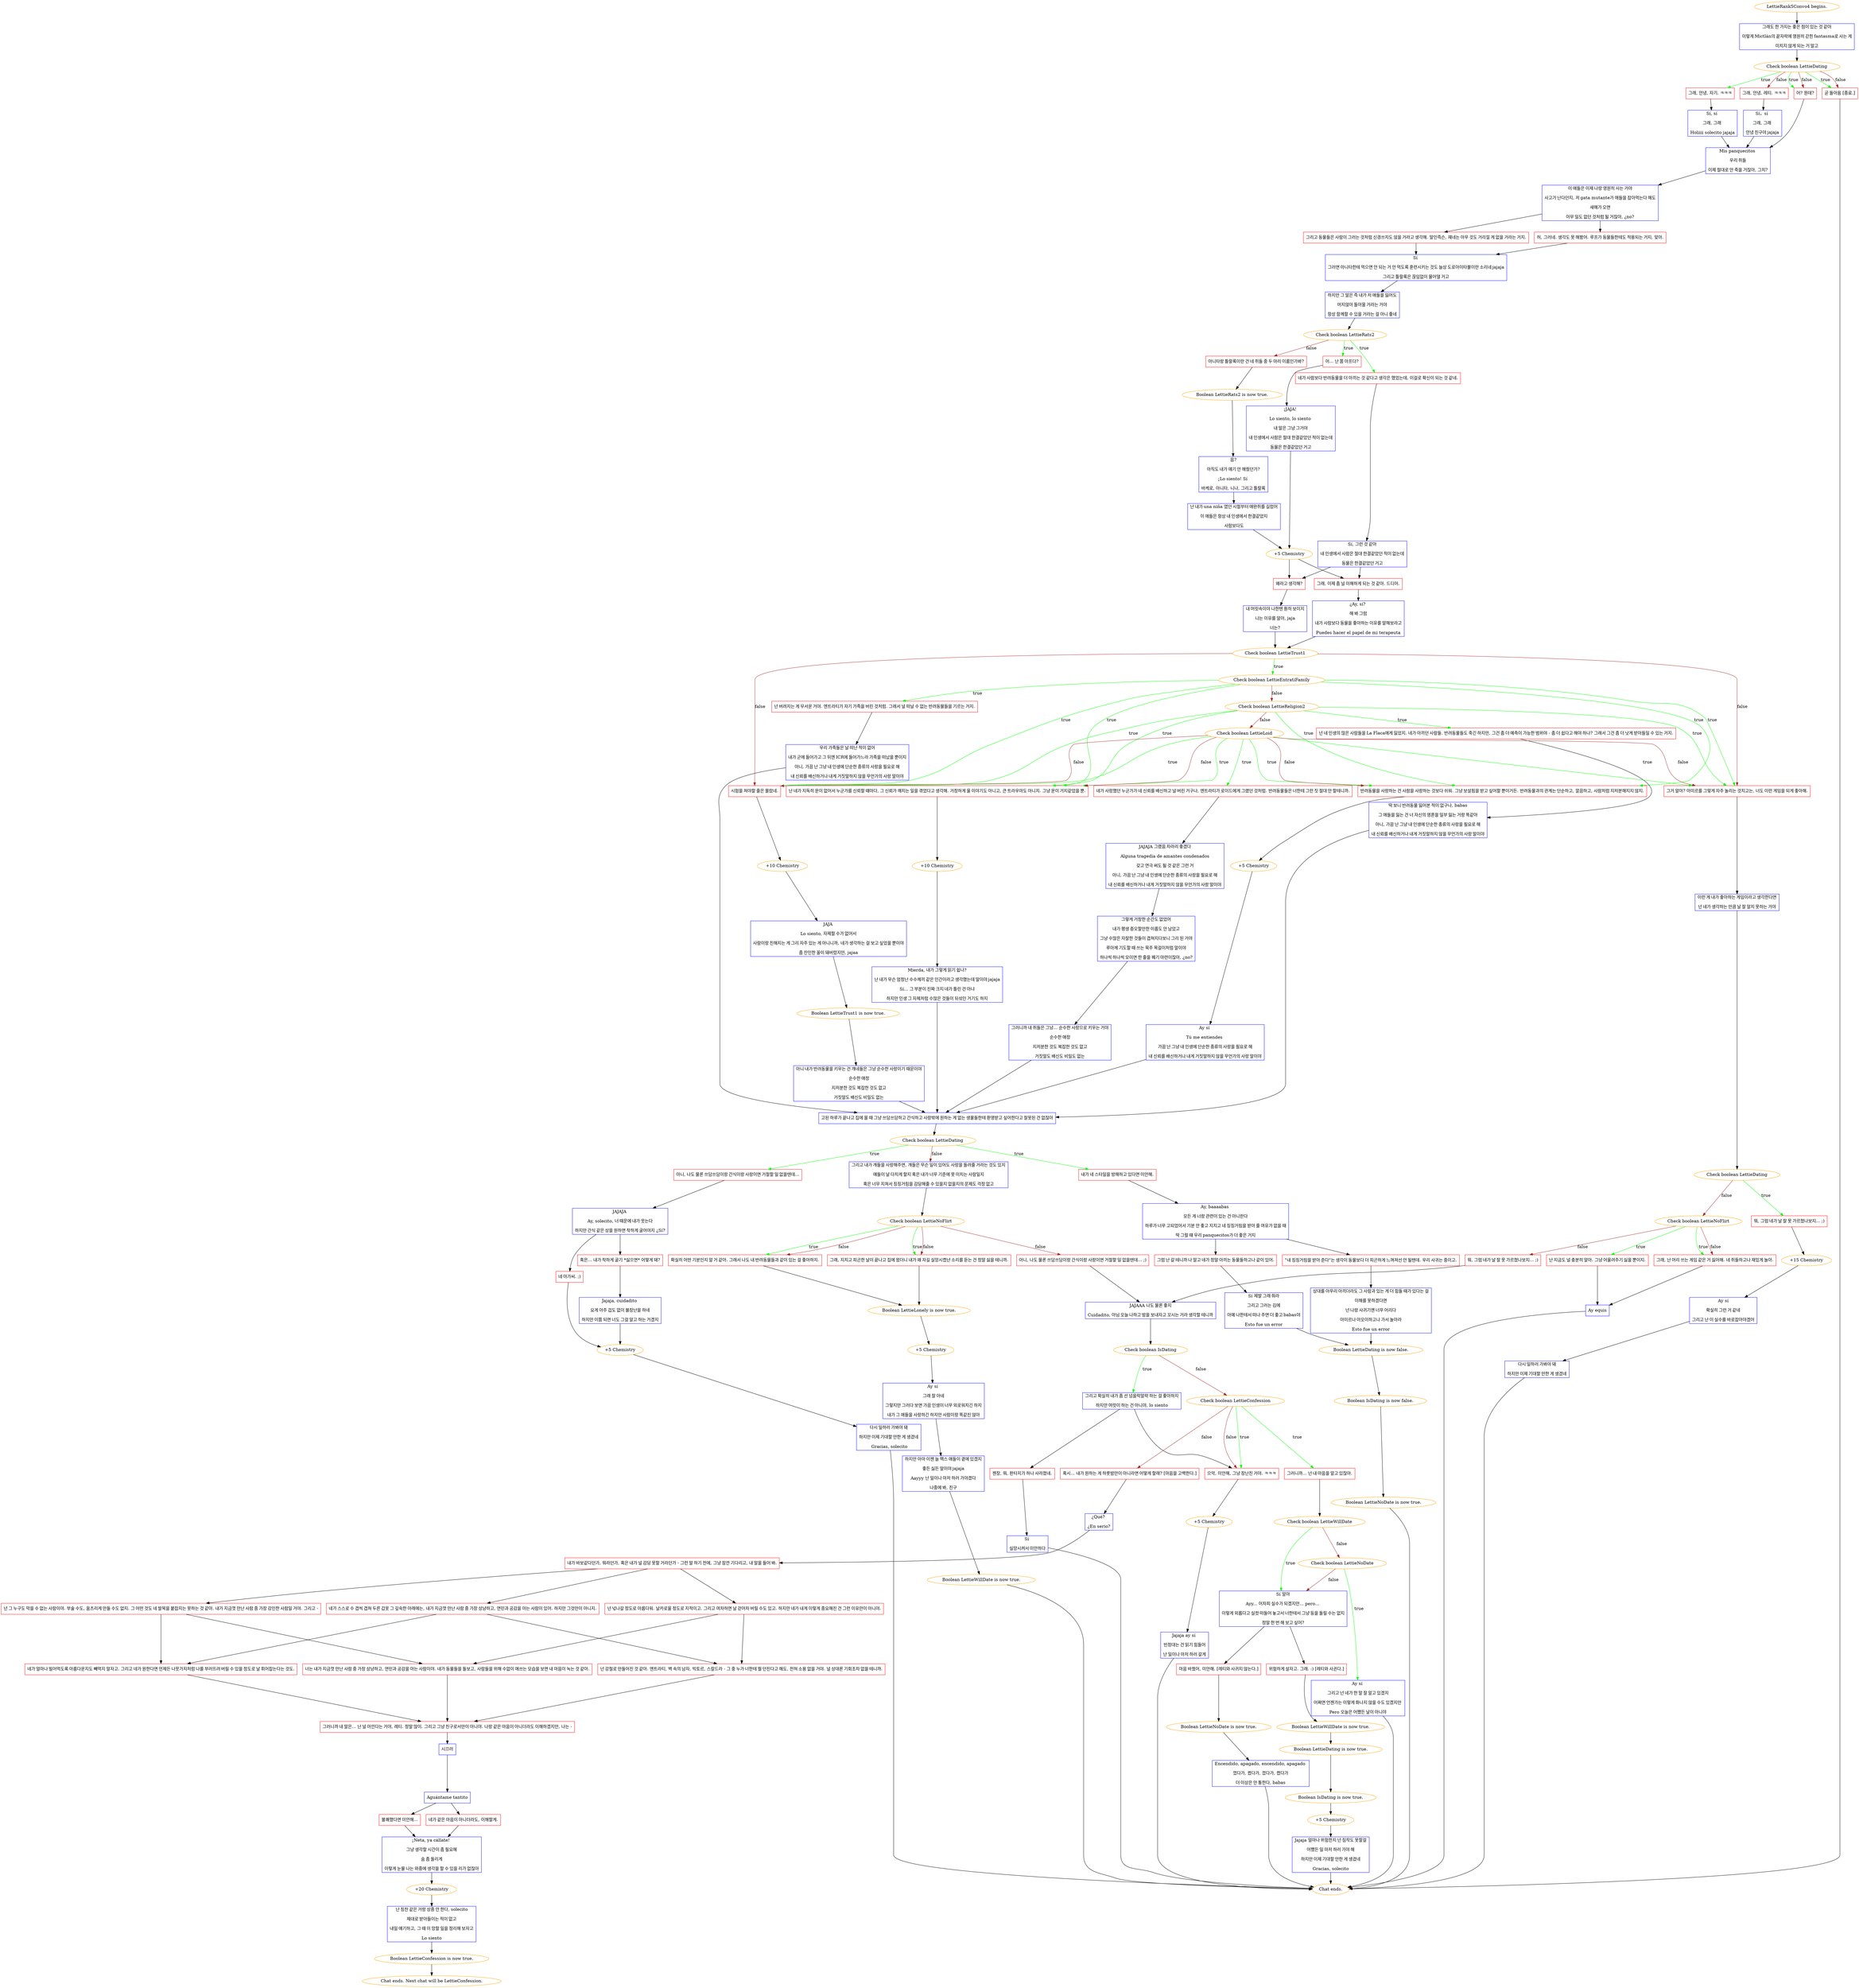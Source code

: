 digraph {
	"LettieRank5Convo4 begins." [color=orange];
		"LettieRank5Convo4 begins." -> j2608038472;
	j2608038472 [label="그래도 한 가지는 좋은 점이 있는 것 같아
이렇게 Mictlán의 끝자락에 영원히 갇힌 fantasma로 사는 게
미치지 않게 되는 거 말고",shape=box,color=blue];
		j2608038472 -> j3478694017;
	j3478694017 [label="Check boolean LettieDating",color=orange];
		j3478694017 -> j4024873661 [label=true,color=green];
		j3478694017 -> j311087380 [label=true,color=green];
		j3478694017 -> j3437925178 [label=true,color=green];
		j3478694017 -> j3763692696 [label=false,color=brown];
		j3478694017 -> j311087380 [label=false,color=brown];
		j3478694017 -> j3437925178 [label=false,color=brown];
	j4024873661 [label="그래, 안녕, 자기. ㅋㅋㅋ",shape=box,color=red];
		j4024873661 -> j3363585976;
	j311087380 [label="어? 뭔데?",shape=box,color=red];
		j311087380 -> j2305352791;
	j3437925178 [label="곧 돌아옴 [종료.]",shape=box,color=red];
		j3437925178 -> "Chat ends.";
	j3763692696 [label="그래, 안녕, 레티. ㅋㅋㅋ",shape=box,color=red];
		j3763692696 -> j2293430457;
	j3363585976 [label="Sí, sí 
그래, 그래 
Holiiii solecito jajaja",shape=box,color=blue];
		j3363585976 -> j2305352791;
	j2305352791 [label="Mis panquecitos 
우리 쥐들
이제 절대로 안 죽을 거잖아, 그치?",shape=box,color=blue];
		j2305352791 -> j3106845400;
	"Chat ends." [color=orange];
	j2293430457 [label="Sí，sí 
그래, 그래 
안녕 친구야 jajaja",shape=box,color=blue];
		j2293430457 -> j2305352791;
	j3106845400 [label="이 애들은 이제 나랑 영원히 사는 거야
사고가 난다던지, 저 gata mutante가 애들을 잡아먹는다 해도
새해가 오면
아무 일도 없던 것처럼 될 거잖아, ¿no?",shape=box,color=blue];
		j3106845400 -> j3872375587;
		j3106845400 -> j4153714597;
	j3872375587 [label="허, 그러네. 생각도 못 해봤어. 루프가 동물들한테도 적용되는 거지, 맞아.",shape=box,color=red];
		j3872375587 -> j1131645958;
	j4153714597 [label="그리고 동물들은 사람이 그러는 것처럼 신경쓰지도 않을 거라고 생각해. 말인즉슨, 쟤네는 아무 것도 거리낄 게 없을 거라는 거지.",shape=box,color=red];
		j4153714597 -> j1131645958;
	j1131645958 [label="Sí 
그러면 아니타한테 먹으면 안 되는 거 안 먹도록 훈련시키는 것도 늘상 도로아미타불이란 소리네 jajaja
그리고 틀랄록은 끊임없이 물어댈 거고",shape=box,color=blue];
		j1131645958 -> j3755399884;
	j3755399884 [label="하지만 그 말은 즉 내가 저 애들을 잃어도
머지않아 돌아올 거라는 거야
항상 함께할 수 있을 거라는 걸 아니 좋네",shape=box,color=blue];
		j3755399884 -> j1319721791;
	j1319721791 [label="Check boolean LettieRats2",color=orange];
		j1319721791 -> j1522348318 [label=true,color=green];
		j1319721791 -> j1715498224 [label=true,color=green];
		j1319721791 -> j3440657022 [label=false,color=brown];
	j1522348318 [label="어... 난 쫌 아프다?",shape=box,color=red];
		j1522348318 -> j27401405;
	j1715498224 [label="네가 사람보다 반려동물을 더 아끼는 것 같다고 생각은 했었는데, 이걸로 확신이 되는 것 같네.",shape=box,color=red];
		j1715498224 -> j2953315874;
	j3440657022 [label="아니타랑 틀랄록이란 건 네 쥐들 중 두 마리 이름인가봐?",shape=box,color=red];
		j3440657022 -> j962411388;
	j27401405 [label="¡JAJA! 
Lo siento, lo siento 
내 말은 그냥 그거야
내 인생에서 사람은 절대 한결같았던 적이 없는데
동물은 한결같았던 거고",shape=box,color=blue];
		j27401405 -> j1200088022;
	j2953315874 [label="Sí, 그런 것 같아
내 인생에서 사람은 절대 한결같았던 적이 없는데
동물은 한결같았던 거고",shape=box,color=blue];
		j2953315874 -> j90683750;
		j2953315874 -> j2053792691;
	j962411388 [label="Boolean LettieRats2 is now true.",color=orange];
		j962411388 -> j2570452173;
	j1200088022 [label="+5 Chemistry",color=orange];
		j1200088022 -> j90683750;
		j1200088022 -> j2053792691;
	j90683750 [label="그래, 이제 좀 널 이해하게 되는 것 같아. 드디어.",shape=box,color=red];
		j90683750 -> j3806940576;
	j2053792691 [label="왜라고 생각해?",shape=box,color=red];
		j2053792691 -> j4268789475;
	j2570452173 [label="음?
아직도 내가 얘기 안 해줬던가?
¡Lo siento! Sí 
바케로, 아니타, 니나, 그리고 틀랄록",shape=box,color=blue];
		j2570452173 -> j1048177366;
	j3806940576 [label="¿Ay, sí? 
해 봐 그럼
내가 사람보다 동물을 좋아하는 이유를 말해보라고
Puedes hacer el papel de mi terapeuta",shape=box,color=blue];
		j3806940576 -> j2851763892;
	j4268789475 [label="내 머릿속이야 나한텐 훤히 보이지
나는 이유를 알아, jaja
너는?",shape=box,color=blue];
		j4268789475 -> j2851763892;
	j1048177366 [label="난 내가 una niña 였던 시절부터 애완쥐를 길렀어
이 애들은 항상 내 인생에서 한결같았지
사람보다도",shape=box,color=blue];
		j1048177366 -> j1200088022;
	j2851763892 [label="Check boolean LettieTrust1",color=orange];
		j2851763892 -> j2924756852 [label=true,color=green];
		j2851763892 -> j3487032177 [label=false,color=brown];
		j2851763892 -> j1554931421 [label=false,color=brown];
	j2924756852 [label="Check boolean LettieEntratiFamily",color=orange];
		j2924756852 -> j3930465266 [label=true,color=green];
		j2924756852 -> j3014720751 [label=true,color=green];
		j2924756852 -> j1147336957 [label=true,color=green];
		j2924756852 -> j1554931421 [label=true,color=green];
		j2924756852 -> j3487032177 [label=true,color=green];
		j2924756852 -> j3276047934 [label=false,color=brown];
	j3487032177 [label="그거 알아? 아미르를 그렇게 자주 놀리는 것치고는, 너도 이런 게임을 되게 좋아해.",shape=box,color=red];
		j3487032177 -> j2277846192;
	j1554931421 [label="시험을 쳐야할 줄은 몰랐네.",shape=box,color=red];
		j1554931421 -> j3562707886;
	j3930465266 [label="난 네가 지독히 운이 없어서 누군가를 신뢰할 떄마다, 그 신뢰가 깨지는 일을 겪었다고 생각해. 거창하게 울 이야기도 아니고, 큰 트라우마도 아니지. 그냥 운이 거지같았을 뿐.",shape=box,color=red];
		j3930465266 -> j2655706264;
	j3014720751 [label="넌 버려지는 게 무서운 거야. 엔트라티가 자기 가족을 버린 것처럼. 그래서 널 떠날 수 없는 반려동물들을 기르는 거지.",shape=box,color=red];
		j3014720751 -> j1007121835;
	j1147336957 [label="반려동물을 사랑하는 건 사람을 사랑하는 것보다 쉬워. 그냥 보살핌을 받고 싶어할 뿐이거든. 반려동물과의 관계는 단순하고, 깔끔하고, 사람처럼 지저분해지지 않지.",shape=box,color=red];
		j1147336957 -> j4273590272;
	j3276047934 [label="Check boolean LettieReligion2",color=orange];
		j3276047934 -> j3930465266 [label=true,color=green];
		j3276047934 -> j2952297873 [label=true,color=green];
		j3276047934 -> j1147336957 [label=true,color=green];
		j3276047934 -> j1554931421 [label=true,color=green];
		j3276047934 -> j3487032177 [label=true,color=green];
		j3276047934 -> j3543748376 [label=false,color=brown];
	j2277846192 [label="이런 게 내가 좋아하는 게임이라고 생각한다면
넌 네가 생각하는 만큼 날 잘 알지 못하는 거야",shape=box,color=blue];
		j2277846192 -> j623227052;
	j3562707886 [label="+10 Chemistry",color=orange];
		j3562707886 -> j2453883506;
	j2655706264 [label="+10 Chemistry",color=orange];
		j2655706264 -> j258303653;
	j1007121835 [label="우리 가족들은 날 떠난 적이 없어
내가 군에 들어가고 그 뒤엔 ICR에 들어가느라 가족을 떠났을 뿐이지
아니, 가끔 난 그냥 내 인생에 단순한 종류의 사랑을 필요로 해
내 신뢰를 배신하거나 내게 거짓말하지 않을 무언가의 사랑 말이야",shape=box,color=blue];
		j1007121835 -> j4022637106;
	j4273590272 [label="+5 Chemistry",color=orange];
		j4273590272 -> j1556682665;
	j2952297873 [label="넌 네 인생의 많은 사람들을 La Flaca에게 잃었지. 네가 아끼던 사람들. 반려동물들도 죽긴 하지만, 그건 좀 더 예측이 가능한 범위야 - 좀 더 쉽다고 해야 하나? 그래서 그건 좀 더 낫게 받아들일 수 있는 거지.",shape=box,color=red];
		j2952297873 -> j1260193983;
	j3543748376 [label="Check boolean LettieLoid",color=orange];
		j3543748376 -> j3930465266 [label=true,color=green];
		j3543748376 -> j1371498501 [label=true,color=green];
		j3543748376 -> j1147336957 [label=true,color=green];
		j3543748376 -> j1554931421 [label=true,color=green];
		j3543748376 -> j3487032177 [label=true,color=green];
		j3543748376 -> j3930465266 [label=false,color=brown];
		j3543748376 -> j1147336957 [label=false,color=brown];
		j3543748376 -> j1554931421 [label=false,color=brown];
		j3543748376 -> j3487032177 [label=false,color=brown];
	j623227052 [label="Check boolean LettieDating",color=orange];
		j623227052 -> j523182025 [label=true,color=green];
		j623227052 -> j1663250087 [label=false,color=brown];
	j2453883506 [label="JAJA 
Lo siento, 자제할 수가 없어서
사람이랑 친해지는 게 그리 자주 있는 게 아니니까, 네가 생각하는 걸 보고 싶었을 뿐이야
좀 잔인한 꼴이 돼버렸지만, jajaa",shape=box,color=blue];
		j2453883506 -> j3951930212;
	j258303653 [label="Mierda, 내가 그렇게 읽기 쉽나?
난 내가 무슨 엄청난 수수께끼 같은 인간이라고 생각했는데 말이야 jajaja
Sí... 그 부분이 진짜 크지 네가 틀린 건 아냐
하지만 인생 그 자체처럼 수많은 것들이 뒤섞인 거기도 하지",shape=box,color=blue];
		j258303653 -> j4022637106;
	j4022637106 [label="고된 하루가 끝나고 집에 올 때 그냥 쓰담쓰담하고 간식하고 사랑밖에 원하는 게 없는 생물들한테 환영받고 싶어한다고 잘못된 건 없잖아",shape=box,color=blue];
		j4022637106 -> j1422503800;
	j1556682665 [label="Ay sí 
Tú me entiendes 
가끔 난 그냥 내 인생에 단순한 종류의 사랑을 필요로 해
내 신뢰를 배신하거나 내게 거짓말하지 않을 무언가의 사랑 말이야",shape=box,color=blue];
		j1556682665 -> j4022637106;
	j1260193983 [label="딱 보니 반려동물 잃어본 적이 없구나, babas
그 애들을 잃는 건 너 자신의 영혼을 일부 잃는 거랑 똑같아
아니, 가끔 난 그냥 내 인생에 단순한 종류의 사랑을 필요로 해
내 신뢰를 배신하거나 내게 거짓말하지 않을 무언가의 사랑 말이야",shape=box,color=blue];
		j1260193983 -> j4022637106;
	j1371498501 [label="네가 사랑했던 누군가가 네 신뢰를 배신하고 널 버린 거구나, 엔트라티가 로이드에게 그랬던 것처럼. 반려동물들은 너한테 그런 짓 절대 안 할테니까.",shape=box,color=red];
		j1371498501 -> j2618637765;
	j523182025 [label="뭐, 그럼 네가 날 잘 못 가르쳤나보지... ;)",shape=box,color=red];
		j523182025 -> j3311189281;
	j1663250087 [label="Check boolean LettieNoFlirt",color=orange];
		j1663250087 -> j3235362856 [label=true,color=green];
		j1663250087 -> j989458887 [label=true,color=green];
		j1663250087 -> j989458887 [label=false,color=brown];
		j1663250087 -> j3542165730 [label=false,color=brown];
	j3951930212 [label="Boolean LettieTrust1 is now true.",color=orange];
		j3951930212 -> j2191523741;
	j1422503800 [label="Check boolean LettieDating",color=orange];
		j1422503800 -> j3425841177 [label=true,color=green];
		j1422503800 -> j4065481479 [label=true,color=green];
		j1422503800 -> j1425904427 [label=false,color=brown];
	j2618637765 [label="JAJAJA 그랬음 차라리 좋겠다
Alguna tragedia de amantes condenados
갖고 연극 써도 될 것 같은 그런 거
아니, 가끔 난 그냥 내 인생에 단순한 종류의 사랑을 필요로 해
내 신뢰를 배신하거나 내게 거짓말하지 않을 무언가의 사랑 말이야",shape=box,color=blue];
		j2618637765 -> j2453321397;
	j3311189281 [label="+15 Chemistry",color=orange];
		j3311189281 -> j1255053451;
	j3235362856 [label="난 지금도 널 충분히 알아. 그냥 어울려주기 싫을 뿐이지.",shape=box,color=red];
		j3235362856 -> j556154860;
	j989458887 [label="그래, 난 머리 쓰는 게임 같은 거 싫어해. 네 쥐들하고나 재밌게 놀아.",shape=box,color=red];
		j989458887 -> j556154860;
	j3542165730 [label="뭐, 그럼 네가 날 잘 못 가르쳤나보지... ;)",shape=box,color=red];
		j3542165730 -> j3445286961;
	j2191523741 [label="아니 내가 반려동물을 키우는 건 걔네들은 그냥 순수한 사랑이기 때문이야
순수한 애정
지저분한 것도 복잡한 것도 없고
거짓말도 배신도 비밀도 없는",shape=box,color=blue];
		j2191523741 -> j4022637106;
	j3425841177 [label="아니, 나도 물론 쓰담쓰담이랑 간식이랑 사랑이면 거절할 일 없을텐데...",shape=box,color=red];
		j3425841177 -> j2951761652;
	j4065481479 [label="내가 네 스타일을 방해하고 있다면 미안해.",shape=box,color=red];
		j4065481479 -> j3374930830;
	j1425904427 [label="그리고 내가 걔들을 사랑해주면, 걔들은 무슨 일이 있어도 사랑을 돌려줄 거라는 것도 있지
얘들이 날 다치게 할지 혹은 내가 너무 기준에 못 미치는 사람일지
혹은 너무 지쳐서 징징거림을 감당해줄 수 있을지 없을지의 문제도 걱정 없고",shape=box,color=blue];
		j1425904427 -> j1860501283;
	j2453321397 [label="그렇게 거창한 순간도 없었어
내가 평생 증오할만한 이름도 안 남았고
그냥 수많은 자잘한 것들이 겹쳐지다보니 그리 된 거야
루아께 기도할 때 쓰는 묵주 목걸이처럼 말이야
하나씩 하나씩 모이면 한 줄을 꿰기 마련이잖아, ¿no?",shape=box,color=blue];
		j2453321397 -> j1638598073;
	j1255053451 [label="Ay sí
확실히 그런 거 같네
그리고 난 이 실수를 바로잡아야겠어",shape=box,color=blue];
		j1255053451 -> j3510717818;
	j556154860 [label="Ay equis",shape=box,color=blue];
		j556154860 -> "Chat ends.";
	j3445286961 [label="JAJAAA 나도 물론 좋지
Cuidadito, 아님 오늘 나하고 밤을 보내자고 꼬시는 거라 생각할 테니까",shape=box,color=blue];
		j3445286961 -> j249200213;
	j2951761652 [label="JAJAJA 
Ay, solecito, 너 때문에 내가 웃는다
하지만 간식 같은 상을 원하면 착하게 굴어야지 ¿Sí?",shape=box,color=blue];
		j2951761652 -> j819649841;
		j2951761652 -> j220171512;
	j3374930830 [label="Ay, baaaabas 
모든 게 너랑 관련이 있는 건 아니란다
하루가 너무 고되었어서 기분 안 좋고 지치고 네 징징거림을 받아 줄 여유가 없을 때
딱 그럴 떄 우리 panquecitos가 더 좋은 거지",shape=box,color=blue];
		j3374930830 -> j999045600;
		j3374930830 -> j1521875978;
	j1860501283 [label="Check boolean LettieNoFlirt",color=orange];
		j1860501283 -> j3126461010 [label=true,color=green];
		j1860501283 -> j1128795078 [label=true,color=green];
		j1860501283 -> j3126461010 [label=false,color=brown];
		j1860501283 -> j1128795078 [label=false,color=brown];
		j1860501283 -> j1342101408 [label=false,color=brown];
	j1638598073 [label="그러니까 내 쥐들은 그냥... 순수한 사랑으로 키우는 거야
순수한 애정
지저분한 것도 복잡한 것도 없고
거짓말도 배신도 비밀도 없는",shape=box,color=blue];
		j1638598073 -> j4022637106;
	j3510717818 [label="다시 일하러 가봐야 돼
하지만 이제 기대할 만한 게 생겼네",shape=box,color=blue];
		j3510717818 -> "Chat ends.";
	j249200213 [label="Check boolean IsDating",color=orange];
		j249200213 -> j682470976 [label=true,color=green];
		j249200213 -> j3634973042 [label=false,color=brown];
	j819649841 [label="네 아가씨. ;)",shape=box,color=red];
		j819649841 -> j1901656693;
	j220171512 [label="혹은... 내가 착하게 굴기 *싫으면* 어떻게 돼?",shape=box,color=red];
		j220171512 -> j4019157976;
	j999045600 [label="\"내 징징거림을 받아 준다\"는 생각이 동물보다 더 피곤하게 느껴져선 안 될텐데. 우리 사귀는 중이고.",shape=box,color=red];
		j999045600 -> j3257128331;
	j1521875978 [label="그럼 난 갈 테니까 나 말고 네가 정말 아끼는 동물들하고나 같이 있어.",shape=box,color=red];
		j1521875978 -> j125104465;
	j3126461010 [label="그래, 지치고 피곤한 날이 끝나고 집에 왔더니 내가 왜 자길 실망시켰냔 소리를 듣는 건 정말 싫을 테니까.",shape=box,color=red];
		j3126461010 -> j3927738254;
	j1128795078 [label="확실히 어떤 기분인지 알 거 같아. 그래서 나도 내 반려동물들과 같이 있는 걸 좋아하지.",shape=box,color=red];
		j1128795078 -> j3927738254;
	j1342101408 [label="아니, 나도 물론 쓰담쓰담이랑 간식이랑 사랑이면 거절할 일 없을텐데... ;)",shape=box,color=red];
		j1342101408 -> j3445286961;
	j682470976 [label="그리고 확실히 내가 좀 선 넘을락말락 하는 걸 좋아하지
하지만 여럿이 하는 건 아니야, lo siento",shape=box,color=blue];
		j682470976 -> j2885434237;
		j682470976 -> j3709620053;
	j3634973042 [label="Check boolean LettieConfession",color=orange];
		j3634973042 -> j2860913647 [label=true,color=green];
		j3634973042 -> j2885434237 [label=true,color=green];
		j3634973042 -> j1842280264 [label=false,color=brown];
		j3634973042 -> j2885434237 [label=false,color=brown];
	j1901656693 [label="+5 Chemistry",color=orange];
		j1901656693 -> j380123351;
	j4019157976 [label="Jajaja, cuidadito 
요게 아주 겁도 없이 불장난을 하네
하지만 이쯤 되면 너도 그걸 알고 하는 거겠지",shape=box,color=blue];
		j4019157976 -> j1901656693;
	j3257128331 [label="상대를 아무리 아끼더라도 그 사람과 있는 게 더 힘들 때가 있다는 걸
이해를 못하겠다면
넌 나랑 사귀기엔 너무 어리다
아미르나 아오이하고나 가서 놀아라
Esto fue un error",shape=box,color=blue];
		j3257128331 -> j2548450594;
	j125104465 [label="Sí 제발 그래 줘라
그리고 그러는 김에
아예 나한테서 떠나 주면 더 좋고 babas야
Esto fue un error",shape=box,color=blue];
		j125104465 -> j2548450594;
	j3927738254 [label="Boolean LettieLonely is now true.",color=orange];
		j3927738254 -> j1521313884;
	j2885434237 [label="으악, 미안해, 그냥 장난친 거야. ㅋㅋㅋ",shape=box,color=red];
		j2885434237 -> j1499795634;
	j3709620053 [label="젠장, 뭐, 판타지가 하나 사라졌네.",shape=box,color=red];
		j3709620053 -> j120771146;
	j2860913647 [label="그러니까... 넌 내 마음을 알고 있잖아.",shape=box,color=red];
		j2860913647 -> j3913475475;
	j1842280264 [label="혹시... 내가 원하는 게 하룻밤만이 아니라면 어떻게 할래? [마음을 고백한다.]",shape=box,color=red];
		j1842280264 -> j2399109911;
	j380123351 [label="다시 일하러 가봐야 돼
하지만 이제 기대할 만한 게 생겼네
 Gracias, solecito",shape=box,color=blue];
		j380123351 -> "Chat ends.";
	j2548450594 [label="Boolean LettieDating is now false.",color=orange];
		j2548450594 -> j4086907321;
	j1521313884 [label="+5 Chemistry",color=orange];
		j1521313884 -> j2541118612;
	j1499795634 [label="+5 Chemistry",color=orange];
		j1499795634 -> j2613761305;
	j120771146 [label="Sí 
실망시켜서 미안하다",shape=box,color=blue];
		j120771146 -> "Chat ends.";
	j3913475475 [label="Check boolean LettieWillDate",color=orange];
		j3913475475 -> j696516987 [label=true,color=green];
		j3913475475 -> j3575091671 [label=false,color=brown];
	j2399109911 [label="¿Qué? 
¿En serio?",shape=box,color=blue];
		j2399109911 -> j1423091115;
	j4086907321 [label="Boolean IsDating is now false.",color=orange];
		j4086907321 -> j2703113057;
	j2541118612 [label="Ay sí 
그래 잘 아네
그렇지만 그러다 보면 가끔 인생이 너무 외로워지긴 하지
내가 그 애들을 사랑하긴 하지만 사람이랑 똑같진 않아",shape=box,color=blue];
		j2541118612 -> j3295188522;
	j2613761305 [label="Jajaja ay sí 
빈정대는 건 읽기 힘들어
난 일이나 마저 하러 갈게",shape=box,color=blue];
		j2613761305 -> "Chat ends.";
	j696516987 [label="Sí 알아
Ayy... 어차피 실수가 되겠지만... pero... 
이렇게 외롭다고 실컷 떠들어 놓고서 너한테서 그냥 등을 돌릴 수는 없지
정말 한 번 해 보고 싶어?",shape=box,color=blue];
		j696516987 -> j3630499212;
		j696516987 -> j559710470;
	j3575091671 [label="Check boolean LettieNoDate",color=orange];
		j3575091671 -> j2731818474 [label=true,color=green];
		j3575091671 -> j696516987 [label=false,color=brown];
	j1423091115 [label="내가 바보같다던가, 뭐라던가, 혹은 내가 널 감당 못할 거라던가 - 그런 말 하기 전에, 그냥 잠깐 기다리고, 내 말을 들어 봐.",shape=box,color=red];
		j1423091115 -> j4164059011;
		j1423091115 -> j1974140119;
		j1423091115 -> j742283025;
	j2703113057 [label="Boolean LettieNoDate is now true.",color=orange];
		j2703113057 -> "Chat ends.";
	j3295188522 [label="하지만 아마 이젠 늘 헥스 애들이 곁에 있겠지
좋든 싫든 말이야 jajaja
Aayyy 난 일이나 마저 하러 가야겠다
나중에 봐, 친구",shape=box,color=blue];
		j3295188522 -> j2129367046;
	j3630499212 [label="위험하게 살자고. 그래. :) [레티와 사귄다.]",shape=box,color=red];
		j3630499212 -> j631014370;
	j559710470 [label="마음 바꿨어, 미안해. [레티와 사귀지 않는다.]",shape=box,color=red];
		j559710470 -> j2374339796;
	j2731818474 [label="Ay sí 
그리고 넌 네가 한 말 잘 알고 있겠지
어쩌면 언젠가는 이렇게 화나지 않을 수도 있겠지만 
Pero 오늘은 어쨌든 날이 아니야",shape=box,color=blue];
		j2731818474 -> "Chat ends.";
	j4164059011 [label="넌 넋나갈 정도로 아름다워. 날카로울 정도로 지적이고. 그리고 여차하면 날 걷어차 버릴 수도 있고. 하지만 네가 내게 이렇게 중요해진 건 그런 이유만이 아니야.",shape=box,color=red];
		j4164059011 -> j4001483894;
		j4164059011 -> j760225914;
	j1974140119 [label="네가 스스로 수 겹씩 겹쳐 두른 갑옷 그 깊숙한 아래에는, 내가 지금껏 만난 사람 중 가장 상냥하고, 연민과 공감을 아는 사람이 있어. 하지만 그것만이 아니지.",shape=box,color=red];
		j1974140119 -> j2085713510;
		j1974140119 -> j760225914;
	j742283025 [label="넌 그 누구도 막을 수 없는 사람이야. 부술 수도, 움츠리게 만들 수도 없지. 그 어떤 것도 네 발목을 붙잡지는 못하는 것 같아. 내가 지금껏 만난 사람 중 가장 강인한 사람일 거야. 그리고 -",shape=box,color=red];
		j742283025 -> j2085713510;
		j742283025 -> j4001483894;
	j2129367046 [label="Boolean LettieWillDate is now true.",color=orange];
		j2129367046 -> "Chat ends.";
	j631014370 [label="Boolean LettieWillDate is now true.",color=orange];
		j631014370 -> j355770487;
	j2374339796 [label="Boolean LettieNoDate is now true.",color=orange];
		j2374339796 -> j2002315856;
	j4001483894 [label="너는 내가 지금껏 만난 사람 중 가장 상냥하고, 연민과 공감을 아는 사람이야. 네가 동물들을 돌보고, 사람들을 위해 수없이 애쓰는 모습을 보면 내 마음이 녹는 것 같아.",shape=box,color=red];
		j4001483894 -> j1479903974;
	j760225914 [label="넌 강철로 만들어진 것 같아. 엔트라티, 벽 속의 남자, 빅토르, 스칼드라 - 그 중 누가 너한테 뭘 던진다고 해도, 전혀 소용 없을 거야. 널 상대론 기회조차 없을 테니까.",shape=box,color=red];
		j760225914 -> j1479903974;
	j2085713510 [label="네가 얼마나 빌어먹도록 아름다운지도 빼먹지 말자고. 그리고 네가 원한다면 언제든 나뭇가지처럼 나를 부러뜨려 버릴 수 있을 정도로 날 휘어잡는다는 것도.",shape=box,color=red];
		j2085713510 -> j1479903974;
	j355770487 [label="Boolean LettieDating is now true.",color=orange];
		j355770487 -> j3583372346;
	j2002315856 [label="Encendido, apagado, encendido, apagado 
껐다가, 켰다가, 껐다가, 켰다가
더 이상은 안 통한다, babas",shape=box,color=blue];
		j2002315856 -> "Chat ends.";
	j1479903974 [label="그러니까 내 말은... 난 널 아낀다는 거야, 레티. 정말 많이. 그리고 그냥 친구로서만이 아니야. 나랑 같은 마음이 아니더라도 이해하겠지만, 나는 -",shape=box,color=red];
		j1479903974 -> j2226115485;
	j3583372346 [label="Boolean IsDating is now true.",color=orange];
		j3583372346 -> j1768381614;
	j2226115485 [label="시끄러",shape=box,color=blue];
		j2226115485 -> j3178856581;
	j1768381614 [label="+5 Chemistry",color=orange];
		j1768381614 -> j3517418707;
	j3178856581 [label="Aguántame tantito",shape=box,color=blue];
		j3178856581 -> j84309744;
		j3178856581 -> j282232454;
	j3517418707 [label="Jajaja 얼마나 위험한지 넌 짐작도 못할걸
어쨌든 일 마저 하러 가야 해
하지만 이제 기대할 만한 게 생겼네
Gracias, solecito",shape=box,color=blue];
		j3517418707 -> "Chat ends.";
	j84309744 [label="불쾌했다면 미안해...",shape=box,color=red];
		j84309744 -> j2252063554;
	j282232454 [label="네가 같은 마음이 아니더라도, 이해할게.",shape=box,color=red];
		j282232454 -> j2252063554;
	j2252063554 [label="¡Neta, ya cállate! 
그냥 생각할 시간이 좀 필요해
숨 좀 돌리게
이렇게 눈물 나는 와중에 생각을 할 수 있을 리가 없잖아",shape=box,color=blue];
		j2252063554 -> j562683510;
	j562683510 [label="+20 Chemistry",color=orange];
		j562683510 -> j3638568812;
	j3638568812 [label="난 칭찬 같은 거랑 상종 안 한다, solecito
제대로 받아들이는 적이 없고
내일 얘기하고, 그 때 이 망할 일을 정리해 보자고
Lo siento",shape=box,color=blue];
		j3638568812 -> j2564553015;
	j2564553015 [label="Boolean LettieConfession is now true.",color=orange];
		j2564553015 -> "Chat ends. Next chat will be LettieConfession.";
	"Chat ends. Next chat will be LettieConfession." [color=orange];
}